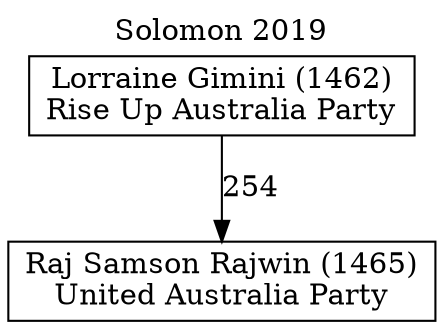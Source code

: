 // House preference flow
digraph "Raj Samson Rajwin (1465)_Solomon_2019" {
	graph [label="Solomon 2019" labelloc=t mclimit=10]
	node [shape=box]
	"Raj Samson Rajwin (1465)" [label="Raj Samson Rajwin (1465)
United Australia Party"]
	"Lorraine Gimini (1462)" [label="Lorraine Gimini (1462)
Rise Up Australia Party"]
	"Lorraine Gimini (1462)" -> "Raj Samson Rajwin (1465)" [label=254]
}
